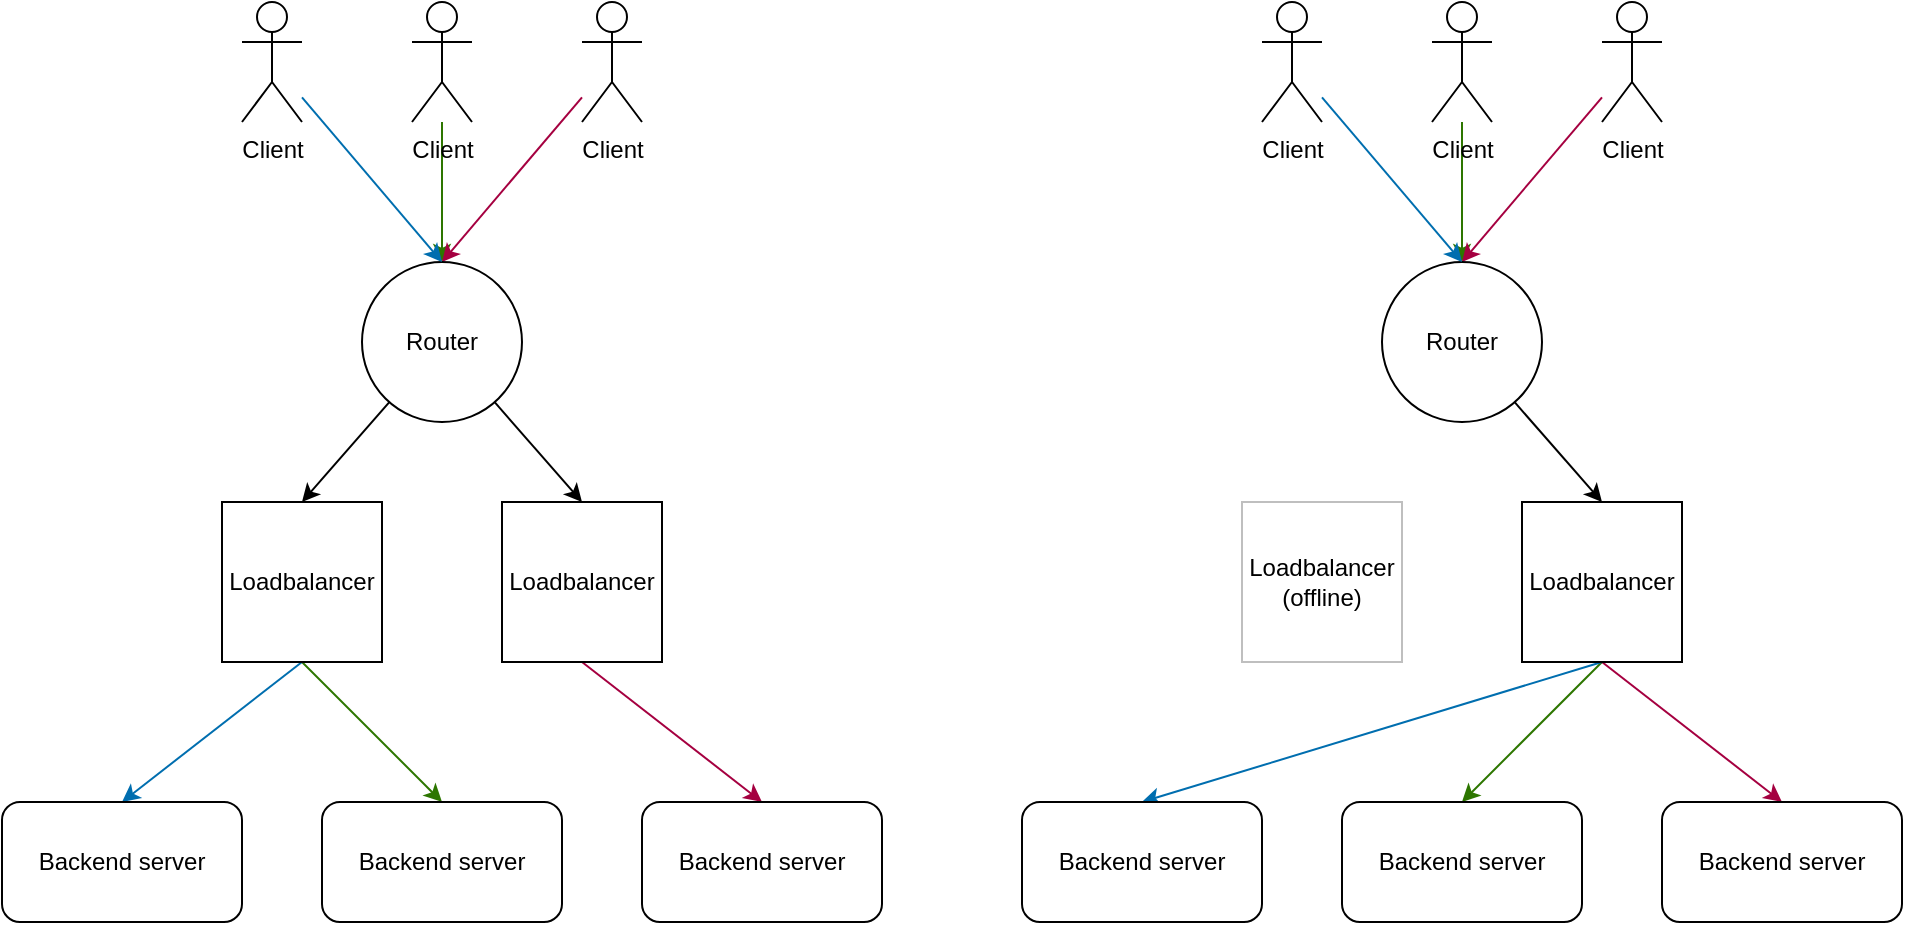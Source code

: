 <mxfile>
    <diagram id="X-lXIMiD5T2TeII0J0Zy" name="consitant path">
        <mxGraphModel dx="1028" dy="824" grid="0" gridSize="10" guides="1" tooltips="1" connect="1" arrows="1" fold="1" page="1" pageScale="1" pageWidth="1169" pageHeight="827" math="0" shadow="0">
            <root>
                <mxCell id="0"/>
                <mxCell id="1" parent="0"/>
                <mxCell id="11" style="edgeStyle=none;html=1;entryX=0.5;entryY=0;entryDx=0;entryDy=0;fillColor=#60a917;strokeColor=#2D7600;" edge="1" parent="1" source="2" target="4">
                    <mxGeometry relative="1" as="geometry"/>
                </mxCell>
                <mxCell id="2" value="Client" style="shape=umlActor;verticalLabelPosition=bottom;verticalAlign=top;html=1;outlineConnect=0;" vertex="1" parent="1">
                    <mxGeometry x="315" y="184" width="30" height="60" as="geometry"/>
                </mxCell>
                <mxCell id="13" style="edgeStyle=none;html=1;entryX=0.5;entryY=0;entryDx=0;entryDy=0;fillColor=#d80073;strokeColor=#A50040;" edge="1" parent="1" source="3" target="4">
                    <mxGeometry relative="1" as="geometry"/>
                </mxCell>
                <mxCell id="3" value="Client" style="shape=umlActor;verticalLabelPosition=bottom;verticalAlign=top;html=1;outlineConnect=0;" vertex="1" parent="1">
                    <mxGeometry x="400" y="184" width="30" height="60" as="geometry"/>
                </mxCell>
                <mxCell id="14" style="edgeStyle=none;html=1;entryX=0.5;entryY=0;entryDx=0;entryDy=0;" edge="1" parent="1" source="4" target="6">
                    <mxGeometry relative="1" as="geometry"/>
                </mxCell>
                <mxCell id="15" style="edgeStyle=none;html=1;entryX=0.5;entryY=0;entryDx=0;entryDy=0;" edge="1" parent="1" source="4" target="5">
                    <mxGeometry relative="1" as="geometry"/>
                </mxCell>
                <mxCell id="4" value="Router" style="ellipse;whiteSpace=wrap;html=1;aspect=fixed;" vertex="1" parent="1">
                    <mxGeometry x="290" y="314" width="80" height="80" as="geometry"/>
                </mxCell>
                <mxCell id="16" style="edgeStyle=none;html=1;entryX=0.5;entryY=0;entryDx=0;entryDy=0;fillColor=#60a917;strokeColor=#2D7600;exitX=0.5;exitY=1;exitDx=0;exitDy=0;" edge="1" parent="1" source="5" target="9">
                    <mxGeometry relative="1" as="geometry"/>
                </mxCell>
                <mxCell id="20" style="edgeStyle=none;html=1;entryX=0.5;entryY=0;entryDx=0;entryDy=0;fillColor=#1ba1e2;strokeColor=#006EAF;exitX=0.5;exitY=1;exitDx=0;exitDy=0;" edge="1" parent="1" source="5" target="8">
                    <mxGeometry relative="1" as="geometry"/>
                </mxCell>
                <mxCell id="5" value="Loadbalancer" style="whiteSpace=wrap;html=1;aspect=fixed;" vertex="1" parent="1">
                    <mxGeometry x="220" y="434" width="80" height="80" as="geometry"/>
                </mxCell>
                <mxCell id="17" style="edgeStyle=none;html=1;entryX=0.5;entryY=0;entryDx=0;entryDy=0;fillColor=#d80073;strokeColor=#A50040;exitX=0.5;exitY=1;exitDx=0;exitDy=0;" edge="1" parent="1" source="6" target="10">
                    <mxGeometry relative="1" as="geometry"/>
                </mxCell>
                <mxCell id="6" value="Loadbalancer" style="whiteSpace=wrap;html=1;aspect=fixed;" vertex="1" parent="1">
                    <mxGeometry x="360" y="434" width="80" height="80" as="geometry"/>
                </mxCell>
                <mxCell id="8" value="Backend server" style="rounded=1;whiteSpace=wrap;html=1;" vertex="1" parent="1">
                    <mxGeometry x="110" y="584" width="120" height="60" as="geometry"/>
                </mxCell>
                <mxCell id="9" value="Backend server" style="rounded=1;whiteSpace=wrap;html=1;" vertex="1" parent="1">
                    <mxGeometry x="270" y="584" width="120" height="60" as="geometry"/>
                </mxCell>
                <mxCell id="10" value="Backend server" style="rounded=1;whiteSpace=wrap;html=1;" vertex="1" parent="1">
                    <mxGeometry x="430" y="584" width="120" height="60" as="geometry"/>
                </mxCell>
                <mxCell id="19" style="edgeStyle=none;html=1;entryX=0.5;entryY=0;entryDx=0;entryDy=0;fillColor=#1ba1e2;strokeColor=#006EAF;" edge="1" parent="1" source="18" target="4">
                    <mxGeometry relative="1" as="geometry"/>
                </mxCell>
                <mxCell id="18" value="Client" style="shape=umlActor;verticalLabelPosition=bottom;verticalAlign=top;html=1;outlineConnect=0;" vertex="1" parent="1">
                    <mxGeometry x="230" y="184" width="30" height="60" as="geometry"/>
                </mxCell>
                <mxCell id="21" style="edgeStyle=none;html=1;entryX=0.5;entryY=0;entryDx=0;entryDy=0;fillColor=#60a917;strokeColor=#2D7600;" edge="1" parent="1" source="22" target="27">
                    <mxGeometry relative="1" as="geometry"/>
                </mxCell>
                <mxCell id="22" value="Client" style="shape=umlActor;verticalLabelPosition=bottom;verticalAlign=top;html=1;outlineConnect=0;" vertex="1" parent="1">
                    <mxGeometry x="825" y="184" width="30" height="60" as="geometry"/>
                </mxCell>
                <mxCell id="23" style="edgeStyle=none;html=1;entryX=0.5;entryY=0;entryDx=0;entryDy=0;fillColor=#d80073;strokeColor=#A50040;" edge="1" parent="1" source="24" target="27">
                    <mxGeometry relative="1" as="geometry"/>
                </mxCell>
                <mxCell id="24" value="Client" style="shape=umlActor;verticalLabelPosition=bottom;verticalAlign=top;html=1;outlineConnect=0;" vertex="1" parent="1">
                    <mxGeometry x="910" y="184" width="30" height="60" as="geometry"/>
                </mxCell>
                <mxCell id="25" style="edgeStyle=none;html=1;entryX=0.5;entryY=0;entryDx=0;entryDy=0;" edge="1" parent="1" source="27" target="32">
                    <mxGeometry relative="1" as="geometry"/>
                </mxCell>
                <mxCell id="27" value="Router" style="ellipse;whiteSpace=wrap;html=1;aspect=fixed;" vertex="1" parent="1">
                    <mxGeometry x="800" y="314" width="80" height="80" as="geometry"/>
                </mxCell>
                <mxCell id="28" style="edgeStyle=none;html=1;entryX=0.5;entryY=0;entryDx=0;entryDy=0;fillColor=#60a917;strokeColor=#2D7600;exitX=0.5;exitY=1;exitDx=0;exitDy=0;" edge="1" parent="1" source="32" target="34">
                    <mxGeometry relative="1" as="geometry"/>
                </mxCell>
                <mxCell id="29" style="edgeStyle=none;html=1;entryX=0.5;entryY=0;entryDx=0;entryDy=0;fillColor=#1ba1e2;strokeColor=#006EAF;exitX=0.5;exitY=1;exitDx=0;exitDy=0;" edge="1" parent="1" source="32" target="33">
                    <mxGeometry relative="1" as="geometry"/>
                </mxCell>
                <mxCell id="30" value="Loadbalancer&lt;br&gt;(offline)" style="whiteSpace=wrap;html=1;aspect=fixed;opacity=25;" vertex="1" parent="1">
                    <mxGeometry x="730" y="434" width="80" height="80" as="geometry"/>
                </mxCell>
                <mxCell id="31" style="edgeStyle=none;html=1;entryX=0.5;entryY=0;entryDx=0;entryDy=0;fillColor=#d80073;strokeColor=#A50040;exitX=0.5;exitY=1;exitDx=0;exitDy=0;" edge="1" parent="1" source="32" target="35">
                    <mxGeometry relative="1" as="geometry"/>
                </mxCell>
                <mxCell id="32" value="Loadbalancer" style="whiteSpace=wrap;html=1;aspect=fixed;" vertex="1" parent="1">
                    <mxGeometry x="870" y="434" width="80" height="80" as="geometry"/>
                </mxCell>
                <mxCell id="33" value="Backend server" style="rounded=1;whiteSpace=wrap;html=1;" vertex="1" parent="1">
                    <mxGeometry x="620" y="584" width="120" height="60" as="geometry"/>
                </mxCell>
                <mxCell id="34" value="Backend server" style="rounded=1;whiteSpace=wrap;html=1;" vertex="1" parent="1">
                    <mxGeometry x="780" y="584" width="120" height="60" as="geometry"/>
                </mxCell>
                <mxCell id="35" value="Backend server" style="rounded=1;whiteSpace=wrap;html=1;" vertex="1" parent="1">
                    <mxGeometry x="940" y="584" width="120" height="60" as="geometry"/>
                </mxCell>
                <mxCell id="36" style="edgeStyle=none;html=1;entryX=0.5;entryY=0;entryDx=0;entryDy=0;fillColor=#1ba1e2;strokeColor=#006EAF;" edge="1" parent="1" source="37" target="27">
                    <mxGeometry relative="1" as="geometry"/>
                </mxCell>
                <mxCell id="37" value="Client" style="shape=umlActor;verticalLabelPosition=bottom;verticalAlign=top;html=1;outlineConnect=0;" vertex="1" parent="1">
                    <mxGeometry x="740" y="184" width="30" height="60" as="geometry"/>
                </mxCell>
            </root>
        </mxGraphModel>
    </diagram>
    <diagram id="ToJn6T-rLavQwzOpIoSz" name="weighted backends">
        <mxGraphModel dx="1209" dy="969" grid="0" gridSize="10" guides="1" tooltips="1" connect="1" arrows="1" fold="1" page="1" pageScale="1" pageWidth="1169" pageHeight="827" math="0" shadow="0">
            <root>
                <mxCell id="0"/>
                <mxCell id="1" parent="0"/>
                <mxCell id="O8kC-5hYSHF-95IEW0hs-1" style="edgeStyle=none;html=1;entryX=0.5;entryY=0;entryDx=0;entryDy=0;fillColor=#60a917;strokeColor=#2D7600;" edge="1" parent="1" source="O8kC-5hYSHF-95IEW0hs-2" target="O8kC-5hYSHF-95IEW0hs-7">
                    <mxGeometry relative="1" as="geometry"/>
                </mxCell>
                <mxCell id="O8kC-5hYSHF-95IEW0hs-2" value="Client" style="shape=umlActor;verticalLabelPosition=bottom;verticalAlign=top;html=1;outlineConnect=0;" vertex="1" parent="1">
                    <mxGeometry x="570" y="184" width="30" height="60" as="geometry"/>
                </mxCell>
                <mxCell id="O8kC-5hYSHF-95IEW0hs-3" style="edgeStyle=none;html=1;entryX=0.5;entryY=0;entryDx=0;entryDy=0;fillColor=#d80073;strokeColor=#A50040;" edge="1" parent="1" source="O8kC-5hYSHF-95IEW0hs-4" target="O8kC-5hYSHF-95IEW0hs-7">
                    <mxGeometry relative="1" as="geometry"/>
                </mxCell>
                <mxCell id="O8kC-5hYSHF-95IEW0hs-23" style="edgeStyle=none;html=1;entryX=1;entryY=0;entryDx=0;entryDy=0;fillColor=#d80073;strokeColor=#A50040;" edge="1" parent="1" source="O8kC-5hYSHF-95IEW0hs-4" target="O8kC-5hYSHF-95IEW0hs-7">
                    <mxGeometry relative="1" as="geometry"/>
                </mxCell>
                <mxCell id="O8kC-5hYSHF-95IEW0hs-4" value="Client" style="shape=umlActor;verticalLabelPosition=bottom;verticalAlign=top;html=1;outlineConnect=0;" vertex="1" parent="1">
                    <mxGeometry x="655" y="184" width="30" height="60" as="geometry"/>
                </mxCell>
                <mxCell id="O8kC-5hYSHF-95IEW0hs-5" style="edgeStyle=none;html=1;entryX=0.5;entryY=0;entryDx=0;entryDy=0;" edge="1" parent="1" source="O8kC-5hYSHF-95IEW0hs-7" target="O8kC-5hYSHF-95IEW0hs-12">
                    <mxGeometry relative="1" as="geometry"/>
                </mxCell>
                <mxCell id="O8kC-5hYSHF-95IEW0hs-6" style="edgeStyle=none;html=1;entryX=0.5;entryY=0;entryDx=0;entryDy=0;" edge="1" parent="1" source="O8kC-5hYSHF-95IEW0hs-7" target="O8kC-5hYSHF-95IEW0hs-10">
                    <mxGeometry relative="1" as="geometry"/>
                </mxCell>
                <mxCell id="O8kC-5hYSHF-95IEW0hs-7" value="Router" style="ellipse;whiteSpace=wrap;html=1;aspect=fixed;" vertex="1" parent="1">
                    <mxGeometry x="545" y="314" width="80" height="80" as="geometry"/>
                </mxCell>
                <mxCell id="O8kC-5hYSHF-95IEW0hs-8" style="edgeStyle=none;html=1;entryX=0.5;entryY=0;entryDx=0;entryDy=0;fillColor=#60a917;strokeColor=#2D7600;exitX=0.5;exitY=1;exitDx=0;exitDy=0;" edge="1" parent="1" source="O8kC-5hYSHF-95IEW0hs-10" target="O8kC-5hYSHF-95IEW0hs-14">
                    <mxGeometry relative="1" as="geometry"/>
                </mxCell>
                <mxCell id="O8kC-5hYSHF-95IEW0hs-9" style="edgeStyle=none;html=1;entryX=0.5;entryY=0;entryDx=0;entryDy=0;fillColor=#1ba1e2;strokeColor=#006EAF;exitX=0.5;exitY=1;exitDx=0;exitDy=0;" edge="1" parent="1" source="O8kC-5hYSHF-95IEW0hs-10" target="O8kC-5hYSHF-95IEW0hs-13">
                    <mxGeometry relative="1" as="geometry"/>
                </mxCell>
                <mxCell id="O8kC-5hYSHF-95IEW0hs-21" style="edgeStyle=none;html=1;entryX=0.5;entryY=0;entryDx=0;entryDy=0;fillColor=#1ba1e2;strokeColor=#006EAF;" edge="1" parent="1" source="O8kC-5hYSHF-95IEW0hs-10" target="O8kC-5hYSHF-95IEW0hs-20">
                    <mxGeometry relative="1" as="geometry"/>
                </mxCell>
                <mxCell id="O8kC-5hYSHF-95IEW0hs-10" value="Loadbalancer" style="whiteSpace=wrap;html=1;aspect=fixed;" vertex="1" parent="1">
                    <mxGeometry x="475" y="434" width="80" height="80" as="geometry"/>
                </mxCell>
                <mxCell id="O8kC-5hYSHF-95IEW0hs-11" style="edgeStyle=none;html=1;entryX=0.5;entryY=0;entryDx=0;entryDy=0;fillColor=#d80073;strokeColor=#A50040;exitX=0.5;exitY=1;exitDx=0;exitDy=0;" edge="1" parent="1" source="O8kC-5hYSHF-95IEW0hs-12" target="O8kC-5hYSHF-95IEW0hs-15">
                    <mxGeometry relative="1" as="geometry"/>
                </mxCell>
                <mxCell id="O8kC-5hYSHF-95IEW0hs-22" style="edgeStyle=none;html=1;entryX=0.5;entryY=0;entryDx=0;entryDy=0;fillColor=#d80073;strokeColor=#A50040;" edge="1" parent="1" source="O8kC-5hYSHF-95IEW0hs-12" target="O8kC-5hYSHF-95IEW0hs-18">
                    <mxGeometry relative="1" as="geometry"/>
                </mxCell>
                <mxCell id="O8kC-5hYSHF-95IEW0hs-12" value="Loadbalancer" style="whiteSpace=wrap;html=1;aspect=fixed;" vertex="1" parent="1">
                    <mxGeometry x="615" y="434" width="80" height="80" as="geometry"/>
                </mxCell>
                <mxCell id="O8kC-5hYSHF-95IEW0hs-13" value="Backend server 2" style="rounded=1;whiteSpace=wrap;html=1;fillColor=#76608a;fontColor=#ffffff;strokeColor=#432D57;" vertex="1" parent="1">
                    <mxGeometry x="365" y="584" width="120" height="60" as="geometry"/>
                </mxCell>
                <mxCell id="O8kC-5hYSHF-95IEW0hs-14" value="Backend server 3" style="rounded=1;whiteSpace=wrap;html=1;fillColor=#6d8764;fontColor=#ffffff;strokeColor=#3A5431;" vertex="1" parent="1">
                    <mxGeometry x="525" y="584" width="120" height="60" as="geometry"/>
                </mxCell>
                <mxCell id="O8kC-5hYSHF-95IEW0hs-15" value="Backend server 3" style="rounded=1;whiteSpace=wrap;html=1;fillColor=#6d8764;fontColor=#ffffff;strokeColor=#3A5431;" vertex="1" parent="1">
                    <mxGeometry x="685" y="584" width="120" height="60" as="geometry"/>
                </mxCell>
                <mxCell id="O8kC-5hYSHF-95IEW0hs-16" style="edgeStyle=none;html=1;entryX=0.5;entryY=0;entryDx=0;entryDy=0;fillColor=#1ba1e2;strokeColor=#006EAF;" edge="1" parent="1" source="O8kC-5hYSHF-95IEW0hs-17" target="O8kC-5hYSHF-95IEW0hs-7">
                    <mxGeometry relative="1" as="geometry"/>
                </mxCell>
                <mxCell id="O8kC-5hYSHF-95IEW0hs-24" style="edgeStyle=none;html=1;entryX=0;entryY=0;entryDx=0;entryDy=0;fillColor=#1ba1e2;strokeColor=#006EAF;" edge="1" parent="1" source="O8kC-5hYSHF-95IEW0hs-17" target="O8kC-5hYSHF-95IEW0hs-7">
                    <mxGeometry relative="1" as="geometry"/>
                </mxCell>
                <mxCell id="O8kC-5hYSHF-95IEW0hs-17" value="Client" style="shape=umlActor;verticalLabelPosition=bottom;verticalAlign=top;html=1;outlineConnect=0;" vertex="1" parent="1">
                    <mxGeometry x="485" y="184" width="30" height="60" as="geometry"/>
                </mxCell>
                <mxCell id="O8kC-5hYSHF-95IEW0hs-18" value="Backend server 3" style="rounded=1;whiteSpace=wrap;html=1;fillColor=#6d8764;fontColor=#ffffff;strokeColor=#3A5431;" vertex="1" parent="1">
                    <mxGeometry x="845" y="584" width="120" height="60" as="geometry"/>
                </mxCell>
                <mxCell id="O8kC-5hYSHF-95IEW0hs-20" value="Backend server 1" style="rounded=1;whiteSpace=wrap;html=1;fillColor=#647687;fontColor=#ffffff;strokeColor=#314354;" vertex="1" parent="1">
                    <mxGeometry x="205" y="584" width="120" height="60" as="geometry"/>
                </mxCell>
            </root>
        </mxGraphModel>
    </diagram>
</mxfile>